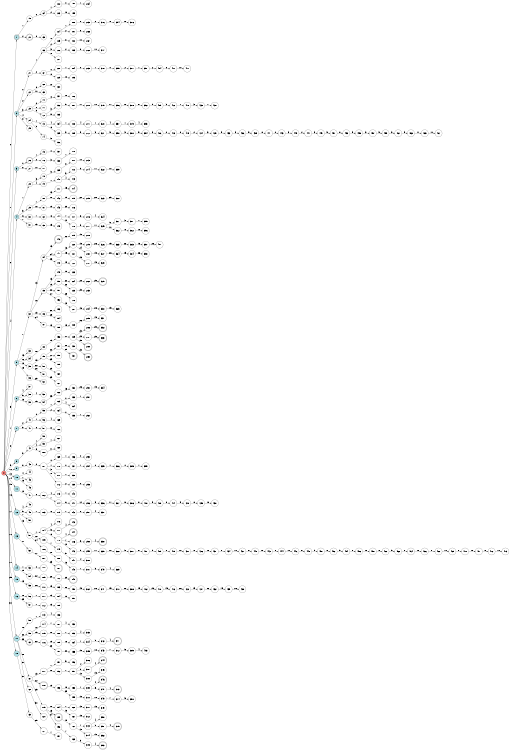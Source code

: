 digraph APTA {
__start0 [label="" shape="none"];

rankdir=LR;
size="8,5";

s0 [style="filled", color="black", fillcolor="#ff817b" shape="circle", label="0"];
s1 [style="rounded,filled", color="black", fillcolor="powderblue" shape="doublecircle", label="1"];
s2 [style="filled", color="black", fillcolor="powderblue" shape="circle", label="2"];
s3 [style="filled", color="black", fillcolor="powderblue" shape="circle", label="3"];
s4 [style="filled", color="black", fillcolor="powderblue" shape="circle", label="4"];
s5 [style="filled", color="black", fillcolor="powderblue" shape="circle", label="5"];
s6 [style="filled", color="black", fillcolor="powderblue" shape="circle", label="6"];
s7 [style="filled", color="black", fillcolor="powderblue" shape="circle", label="7"];
s8 [style="filled", color="black", fillcolor="powderblue" shape="circle", label="8"];
s9 [style="filled", color="black", fillcolor="powderblue" shape="circle", label="9"];
s10 [style="filled", color="black", fillcolor="powderblue" shape="circle", label="10"];
s11 [style="filled", color="black", fillcolor="powderblue" shape="circle", label="11"];
s12 [style="filled", color="black", fillcolor="powderblue" shape="circle", label="12"];
s13 [style="filled", color="black", fillcolor="powderblue" shape="circle", label="13"];
s14 [style="filled", color="black", fillcolor="powderblue" shape="circle", label="14"];
s15 [style="filled", color="black", fillcolor="powderblue" shape="circle", label="15"];
s16 [style="filled", color="black", fillcolor="powderblue" shape="circle", label="16"];
s17 [style="filled", color="black", fillcolor="powderblue" shape="circle", label="17"];
s18 [style="filled", color="black", fillcolor="powderblue" shape="circle", label="18"];
s19 [style="filled", color="black", fillcolor="white" shape="circle", label="19"];
s20 [style="rounded,filled", color="black", fillcolor="white" shape="doublecircle", label="20"];
s21 [style="filled", color="black", fillcolor="white" shape="circle", label="21"];
s22 [style="filled", color="black", fillcolor="white" shape="circle", label="22"];
s23 [style="filled", color="black", fillcolor="white" shape="circle", label="23"];
s24 [style="filled", color="black", fillcolor="white" shape="circle", label="24"];
s25 [style="filled", color="black", fillcolor="white" shape="circle", label="25"];
s26 [style="rounded,filled", color="black", fillcolor="white" shape="doublecircle", label="26"];
s27 [style="filled", color="black", fillcolor="white" shape="circle", label="27"];
s28 [style="filled", color="black", fillcolor="white" shape="circle", label="28"];
s29 [style="filled", color="black", fillcolor="white" shape="circle", label="29"];
s30 [style="filled", color="black", fillcolor="white" shape="circle", label="30"];
s31 [style="filled", color="black", fillcolor="white" shape="circle", label="31"];
s32 [style="filled", color="black", fillcolor="white" shape="circle", label="32"];
s33 [style="filled", color="black", fillcolor="white" shape="circle", label="33"];
s34 [style="filled", color="black", fillcolor="white" shape="circle", label="34"];
s35 [style="filled", color="black", fillcolor="white" shape="circle", label="35"];
s36 [style="filled", color="black", fillcolor="white" shape="circle", label="36"];
s37 [style="filled", color="black", fillcolor="white" shape="circle", label="37"];
s38 [style="filled", color="black", fillcolor="white" shape="circle", label="38"];
s39 [style="filled", color="black", fillcolor="white" shape="circle", label="39"];
s40 [style="filled", color="black", fillcolor="white" shape="circle", label="40"];
s41 [style="filled", color="black", fillcolor="white" shape="circle", label="41"];
s42 [style="filled", color="black", fillcolor="white" shape="circle", label="42"];
s43 [style="filled", color="black", fillcolor="white" shape="circle", label="43"];
s44 [style="filled", color="black", fillcolor="white" shape="circle", label="44"];
s45 [style="filled", color="black", fillcolor="white" shape="circle", label="45"];
s46 [style="filled", color="black", fillcolor="white" shape="circle", label="46"];
s47 [style="filled", color="black", fillcolor="white" shape="circle", label="47"];
s48 [style="filled", color="black", fillcolor="white" shape="circle", label="48"];
s49 [style="filled", color="black", fillcolor="white" shape="circle", label="49"];
s50 [style="filled", color="black", fillcolor="white" shape="circle", label="50"];
s51 [style="filled", color="black", fillcolor="white" shape="circle", label="51"];
s52 [style="filled", color="black", fillcolor="white" shape="circle", label="52"];
s53 [style="filled", color="black", fillcolor="white" shape="circle", label="53"];
s54 [style="filled", color="black", fillcolor="white" shape="circle", label="54"];
s55 [style="filled", color="black", fillcolor="white" shape="circle", label="55"];
s56 [style="filled", color="black", fillcolor="white" shape="circle", label="56"];
s57 [style="filled", color="black", fillcolor="white" shape="circle", label="57"];
s58 [style="filled", color="black", fillcolor="white" shape="circle", label="58"];
s59 [style="filled", color="black", fillcolor="white" shape="circle", label="59"];
s60 [style="rounded,filled", color="black", fillcolor="white" shape="doublecircle", label="60"];
s61 [style="filled", color="black", fillcolor="white" shape="circle", label="61"];
s62 [style="filled", color="black", fillcolor="white" shape="circle", label="62"];
s63 [style="filled", color="black", fillcolor="white" shape="circle", label="63"];
s64 [style="filled", color="black", fillcolor="white" shape="circle", label="64"];
s65 [style="filled", color="black", fillcolor="white" shape="circle", label="65"];
s66 [style="filled", color="black", fillcolor="white" shape="circle", label="66"];
s67 [style="filled", color="black", fillcolor="white" shape="circle", label="67"];
s68 [style="filled", color="black", fillcolor="white" shape="circle", label="68"];
s69 [style="filled", color="black", fillcolor="white" shape="circle", label="69"];
s70 [style="filled", color="black", fillcolor="white" shape="circle", label="70"];
s71 [style="filled", color="black", fillcolor="white" shape="circle", label="71"];
s72 [style="filled", color="black", fillcolor="white" shape="circle", label="72"];
s73 [style="filled", color="black", fillcolor="white" shape="circle", label="73"];
s74 [style="filled", color="black", fillcolor="white" shape="circle", label="74"];
s75 [style="filled", color="black", fillcolor="white" shape="circle", label="75"];
s76 [style="filled", color="black", fillcolor="white" shape="circle", label="76"];
s77 [style="filled", color="black", fillcolor="white" shape="circle", label="77"];
s78 [style="filled", color="black", fillcolor="white" shape="circle", label="78"];
s79 [style="filled", color="black", fillcolor="white" shape="circle", label="79"];
s80 [style="filled", color="black", fillcolor="white" shape="circle", label="80"];
s81 [style="filled", color="black", fillcolor="white" shape="circle", label="81"];
s82 [style="filled", color="black", fillcolor="white" shape="circle", label="82"];
s83 [style="filled", color="black", fillcolor="white" shape="circle", label="83"];
s84 [style="filled", color="black", fillcolor="white" shape="circle", label="84"];
s85 [style="filled", color="black", fillcolor="white" shape="circle", label="85"];
s86 [style="filled", color="black", fillcolor="white" shape="circle", label="86"];
s87 [style="filled", color="black", fillcolor="white" shape="circle", label="87"];
s88 [style="filled", color="black", fillcolor="white" shape="circle", label="88"];
s89 [style="filled", color="black", fillcolor="white" shape="circle", label="89"];
s90 [style="filled", color="black", fillcolor="white" shape="circle", label="90"];
s91 [style="filled", color="black", fillcolor="white" shape="circle", label="91"];
s92 [style="filled", color="black", fillcolor="white" shape="circle", label="92"];
s93 [style="filled", color="black", fillcolor="white" shape="circle", label="93"];
s94 [style="filled", color="black", fillcolor="white" shape="circle", label="94"];
s95 [style="filled", color="black", fillcolor="white" shape="circle", label="95"];
s96 [style="filled", color="black", fillcolor="white" shape="circle", label="96"];
s97 [style="filled", color="black", fillcolor="white" shape="circle", label="97"];
s98 [style="filled", color="black", fillcolor="white" shape="circle", label="98"];
s99 [style="filled", color="black", fillcolor="white" shape="circle", label="99"];
s100 [style="filled", color="black", fillcolor="white" shape="circle", label="100"];
s101 [style="filled", color="black", fillcolor="white" shape="circle", label="101"];
s102 [style="filled", color="black", fillcolor="white" shape="circle", label="102"];
s103 [style="filled", color="black", fillcolor="white" shape="circle", label="103"];
s104 [style="filled", color="black", fillcolor="white" shape="circle", label="104"];
s105 [style="filled", color="black", fillcolor="white" shape="circle", label="105"];
s106 [style="filled", color="black", fillcolor="white" shape="circle", label="106"];
s107 [style="filled", color="black", fillcolor="white" shape="circle", label="107"];
s108 [style="filled", color="black", fillcolor="white" shape="circle", label="108"];
s109 [style="filled", color="black", fillcolor="white" shape="circle", label="109"];
s110 [style="filled", color="black", fillcolor="white" shape="circle", label="110"];
s111 [style="filled", color="black", fillcolor="white" shape="circle", label="111"];
s112 [style="filled", color="black", fillcolor="white" shape="circle", label="112"];
s113 [style="filled", color="black", fillcolor="white" shape="circle", label="113"];
s114 [style="filled", color="black", fillcolor="white" shape="circle", label="114"];
s115 [style="filled", color="black", fillcolor="white" shape="circle", label="115"];
s116 [style="filled", color="black", fillcolor="white" shape="circle", label="116"];
s117 [style="filled", color="black", fillcolor="white" shape="circle", label="117"];
s118 [style="rounded,filled", color="black", fillcolor="white" shape="doublecircle", label="118"];
s119 [style="filled", color="black", fillcolor="white" shape="circle", label="119"];
s120 [style="filled", color="black", fillcolor="white" shape="circle", label="120"];
s121 [style="filled", color="black", fillcolor="white" shape="circle", label="121"];
s122 [style="filled", color="black", fillcolor="white" shape="circle", label="122"];
s123 [style="filled", color="black", fillcolor="white" shape="circle", label="123"];
s124 [style="filled", color="black", fillcolor="white" shape="circle", label="124"];
s125 [style="filled", color="black", fillcolor="white" shape="circle", label="125"];
s126 [style="filled", color="black", fillcolor="white" shape="circle", label="126"];
s127 [style="filled", color="black", fillcolor="white" shape="circle", label="127"];
s128 [style="filled", color="black", fillcolor="white" shape="circle", label="128"];
s129 [style="filled", color="black", fillcolor="white" shape="circle", label="129"];
s130 [style="filled", color="black", fillcolor="white" shape="circle", label="130"];
s131 [style="filled", color="black", fillcolor="white" shape="circle", label="131"];
s132 [style="filled", color="black", fillcolor="white" shape="circle", label="132"];
s133 [style="filled", color="black", fillcolor="white" shape="circle", label="133"];
s134 [style="filled", color="black", fillcolor="white" shape="circle", label="134"];
s135 [style="filled", color="black", fillcolor="white" shape="circle", label="135"];
s136 [style="filled", color="black", fillcolor="white" shape="circle", label="136"];
s137 [style="filled", color="black", fillcolor="white" shape="circle", label="137"];
s138 [style="filled", color="black", fillcolor="white" shape="circle", label="138"];
s139 [style="filled", color="black", fillcolor="white" shape="circle", label="139"];
s140 [style="filled", color="black", fillcolor="white" shape="circle", label="140"];
s141 [style="filled", color="black", fillcolor="white" shape="circle", label="141"];
s142 [style="filled", color="black", fillcolor="white" shape="circle", label="142"];
s143 [style="filled", color="black", fillcolor="white" shape="circle", label="143"];
s144 [style="filled", color="black", fillcolor="white" shape="circle", label="144"];
s145 [style="filled", color="black", fillcolor="white" shape="circle", label="145"];
s146 [style="rounded,filled", color="black", fillcolor="white" shape="doublecircle", label="146"];
s147 [style="filled", color="black", fillcolor="white" shape="circle", label="147"];
s148 [style="filled", color="black", fillcolor="white" shape="circle", label="148"];
s149 [style="filled", color="black", fillcolor="white" shape="circle", label="149"];
s150 [style="filled", color="black", fillcolor="white" shape="circle", label="150"];
s151 [style="filled", color="black", fillcolor="white" shape="circle", label="151"];
s152 [style="filled", color="black", fillcolor="white" shape="circle", label="152"];
s153 [style="filled", color="black", fillcolor="white" shape="circle", label="153"];
s154 [style="filled", color="black", fillcolor="white" shape="circle", label="154"];
s155 [style="filled", color="black", fillcolor="white" shape="circle", label="155"];
s156 [style="filled", color="black", fillcolor="white" shape="circle", label="156"];
s157 [style="filled", color="black", fillcolor="white" shape="circle", label="157"];
s158 [style="filled", color="black", fillcolor="white" shape="circle", label="158"];
s159 [style="filled", color="black", fillcolor="white" shape="circle", label="159"];
s160 [style="filled", color="black", fillcolor="white" shape="circle", label="160"];
s161 [style="filled", color="black", fillcolor="white" shape="circle", label="161"];
s162 [style="filled", color="black", fillcolor="white" shape="circle", label="162"];
s163 [style="filled", color="black", fillcolor="white" shape="circle", label="163"];
s164 [style="filled", color="black", fillcolor="white" shape="circle", label="164"];
s165 [style="filled", color="black", fillcolor="white" shape="circle", label="165"];
s166 [style="filled", color="black", fillcolor="white" shape="circle", label="166"];
s167 [style="filled", color="black", fillcolor="white" shape="circle", label="167"];
s168 [style="filled", color="black", fillcolor="white" shape="circle", label="168"];
s169 [style="filled", color="black", fillcolor="white" shape="circle", label="169"];
s170 [style="filled", color="black", fillcolor="white" shape="circle", label="170"];
s171 [style="filled", color="black", fillcolor="white" shape="circle", label="171"];
s172 [style="filled", color="black", fillcolor="white" shape="circle", label="172"];
s173 [style="filled", color="black", fillcolor="white" shape="circle", label="173"];
s174 [style="filled", color="black", fillcolor="white" shape="circle", label="174"];
s175 [style="filled", color="black", fillcolor="white" shape="circle", label="175"];
s176 [style="filled", color="black", fillcolor="white" shape="circle", label="176"];
s177 [style="filled", color="black", fillcolor="white" shape="circle", label="177"];
s178 [style="filled", color="black", fillcolor="white" shape="circle", label="178"];
s179 [style="filled", color="black", fillcolor="white" shape="circle", label="179"];
s180 [style="filled", color="black", fillcolor="white" shape="circle", label="180"];
s181 [style="rounded,filled", color="black", fillcolor="white" shape="doublecircle", label="181"];
s182 [style="filled", color="black", fillcolor="white" shape="circle", label="182"];
s183 [style="filled", color="black", fillcolor="white" shape="circle", label="183"];
s184 [style="filled", color="black", fillcolor="white" shape="circle", label="184"];
s185 [style="filled", color="black", fillcolor="white" shape="circle", label="185"];
s186 [style="filled", color="black", fillcolor="white" shape="circle", label="186"];
s187 [style="filled", color="black", fillcolor="white" shape="circle", label="187"];
s188 [style="filled", color="black", fillcolor="white" shape="circle", label="188"];
s189 [style="filled", color="black", fillcolor="white" shape="circle", label="189"];
s190 [style="filled", color="black", fillcolor="white" shape="circle", label="190"];
s191 [style="filled", color="black", fillcolor="white" shape="circle", label="191"];
s192 [style="filled", color="black", fillcolor="white" shape="circle", label="192"];
s193 [style="filled", color="black", fillcolor="white" shape="circle", label="193"];
s194 [style="filled", color="black", fillcolor="white" shape="circle", label="194"];
s195 [style="rounded,filled", color="black", fillcolor="white" shape="doublecircle", label="195"];
s196 [style="filled", color="black", fillcolor="white" shape="circle", label="196"];
s197 [style="filled", color="black", fillcolor="white" shape="circle", label="197"];
s198 [style="filled", color="black", fillcolor="white" shape="circle", label="198"];
s199 [style="filled", color="black", fillcolor="white" shape="circle", label="199"];
s200 [style="filled", color="black", fillcolor="white" shape="circle", label="200"];
s201 [style="filled", color="black", fillcolor="white" shape="circle", label="201"];
s202 [style="filled", color="black", fillcolor="white" shape="circle", label="202"];
s203 [style="filled", color="black", fillcolor="white" shape="circle", label="203"];
s204 [style="filled", color="black", fillcolor="white" shape="circle", label="204"];
s205 [style="filled", color="black", fillcolor="white" shape="circle", label="205"];
s206 [style="filled", color="black", fillcolor="white" shape="circle", label="206"];
s207 [style="filled", color="black", fillcolor="white" shape="circle", label="207"];
s208 [style="filled", color="black", fillcolor="white" shape="circle", label="208"];
s209 [style="filled", color="black", fillcolor="white" shape="circle", label="209"];
s210 [style="filled", color="black", fillcolor="white" shape="circle", label="210"];
s211 [style="filled", color="black", fillcolor="white" shape="circle", label="211"];
s212 [style="filled", color="black", fillcolor="white" shape="circle", label="212"];
s213 [style="filled", color="black", fillcolor="white" shape="circle", label="213"];
s214 [style="rounded,filled", color="black", fillcolor="white" shape="doublecircle", label="214"];
s215 [style="filled", color="black", fillcolor="white" shape="circle", label="215"];
s216 [style="filled", color="black", fillcolor="white" shape="circle", label="216"];
s217 [style="filled", color="black", fillcolor="white" shape="circle", label="217"];
s218 [style="filled", color="black", fillcolor="white" shape="circle", label="218"];
s219 [style="filled", color="black", fillcolor="white" shape="circle", label="219"];
s220 [style="filled", color="black", fillcolor="white" shape="circle", label="220"];
s221 [style="filled", color="black", fillcolor="white" shape="circle", label="221"];
s222 [style="filled", color="black", fillcolor="white" shape="circle", label="222"];
s223 [style="filled", color="black", fillcolor="white" shape="circle", label="223"];
s224 [style="filled", color="black", fillcolor="white" shape="circle", label="224"];
s225 [style="filled", color="black", fillcolor="white" shape="circle", label="225"];
s226 [style="filled", color="black", fillcolor="white" shape="circle", label="226"];
s227 [style="filled", color="black", fillcolor="white" shape="circle", label="227"];
s228 [style="filled", color="black", fillcolor="white" shape="circle", label="228"];
s229 [style="filled", color="black", fillcolor="white" shape="circle", label="229"];
s230 [style="filled", color="black", fillcolor="white" shape="circle", label="230"];
s231 [style="rounded,filled", color="black", fillcolor="white" shape="doublecircle", label="231"];
s232 [style="filled", color="black", fillcolor="white" shape="circle", label="232"];
s233 [style="filled", color="black", fillcolor="white" shape="circle", label="233"];
s234 [style="filled", color="black", fillcolor="white" shape="circle", label="234"];
s235 [style="filled", color="black", fillcolor="white" shape="circle", label="235"];
s236 [style="filled", color="black", fillcolor="white" shape="circle", label="236"];
s237 [style="filled", color="black", fillcolor="white" shape="circle", label="237"];
s238 [style="filled", color="black", fillcolor="white" shape="circle", label="238"];
s239 [style="filled", color="black", fillcolor="white" shape="circle", label="239"];
s240 [style="filled", color="black", fillcolor="white" shape="circle", label="240"];
s241 [style="filled", color="black", fillcolor="white" shape="circle", label="241"];
s242 [style="filled", color="black", fillcolor="white" shape="circle", label="242"];
s243 [style="rounded,filled", color="black", fillcolor="white" shape="doublecircle", label="243"];
s244 [style="rounded,filled", color="black", fillcolor="white" shape="doublecircle", label="244"];
s245 [style="filled", color="black", fillcolor="white" shape="circle", label="245"];
s246 [style="filled", color="black", fillcolor="white" shape="circle", label="246"];
s247 [style="filled", color="black", fillcolor="white" shape="circle", label="247"];
s248 [style="filled", color="black", fillcolor="white" shape="circle", label="248"];
s249 [style="rounded,filled", color="black", fillcolor="white" shape="doublecircle", label="249"];
s250 [style="filled", color="black", fillcolor="white" shape="circle", label="250"];
s251 [style="filled", color="black", fillcolor="white" shape="circle", label="251"];
s252 [style="filled", color="black", fillcolor="white" shape="circle", label="252"];
s253 [style="filled", color="black", fillcolor="white" shape="circle", label="253"];
s254 [style="filled", color="black", fillcolor="white" shape="circle", label="254"];
s255 [style="filled", color="black", fillcolor="white" shape="circle", label="255"];
s256 [style="filled", color="black", fillcolor="white" shape="circle", label="256"];
s257 [style="filled", color="black", fillcolor="white" shape="circle", label="257"];
s258 [style="filled", color="black", fillcolor="white" shape="circle", label="258"];
s259 [style="filled", color="black", fillcolor="white" shape="circle", label="259"];
s260 [style="filled", color="black", fillcolor="white" shape="circle", label="260"];
s261 [style="filled", color="black", fillcolor="white" shape="circle", label="261"];
s262 [style="filled", color="black", fillcolor="white" shape="circle", label="262"];
s263 [style="filled", color="black", fillcolor="white" shape="circle", label="263"];
s264 [style="filled", color="black", fillcolor="white" shape="circle", label="264"];
s265 [style="filled", color="black", fillcolor="white" shape="circle", label="265"];
s266 [style="filled", color="black", fillcolor="white" shape="circle", label="266"];
s267 [style="filled", color="black", fillcolor="white" shape="circle", label="267"];
s268 [style="filled", color="black", fillcolor="white" shape="circle", label="268"];
s269 [style="filled", color="black", fillcolor="white" shape="circle", label="269"];
s270 [style="filled", color="black", fillcolor="white" shape="circle", label="270"];
s271 [style="filled", color="black", fillcolor="white" shape="circle", label="271"];
s272 [style="filled", color="black", fillcolor="white" shape="circle", label="272"];
s273 [style="filled", color="black", fillcolor="white" shape="circle", label="273"];
s274 [style="filled", color="black", fillcolor="white" shape="circle", label="274"];
s275 [style="filled", color="black", fillcolor="white" shape="circle", label="275"];
s276 [style="filled", color="black", fillcolor="white" shape="circle", label="276"];
s277 [style="filled", color="black", fillcolor="white" shape="circle", label="277"];
s278 [style="filled", color="black", fillcolor="white" shape="circle", label="278"];
s279 [style="filled", color="black", fillcolor="white" shape="circle", label="279"];
s280 [style="filled", color="black", fillcolor="white" shape="circle", label="280"];
s281 [style="filled", color="black", fillcolor="white" shape="circle", label="281"];
s282 [style="filled", color="black", fillcolor="white" shape="circle", label="282"];
s283 [style="filled", color="black", fillcolor="white" shape="circle", label="283"];
s284 [style="filled", color="black", fillcolor="white" shape="circle", label="284"];
s285 [style="filled", color="black", fillcolor="white" shape="circle", label="285"];
s286 [style="filled", color="black", fillcolor="white" shape="circle", label="286"];
s287 [style="filled", color="black", fillcolor="white" shape="circle", label="287"];
s288 [style="rounded,filled", color="black", fillcolor="white" shape="doublecircle", label="288"];
s289 [style="rounded,filled", color="black", fillcolor="white" shape="doublecircle", label="289"];
s290 [style="filled", color="black", fillcolor="white" shape="circle", label="290"];
s291 [style="filled", color="black", fillcolor="white" shape="circle", label="291"];
s292 [style="filled", color="black", fillcolor="white" shape="circle", label="292"];
s293 [style="filled", color="black", fillcolor="white" shape="circle", label="293"];
s294 [style="filled", color="black", fillcolor="white" shape="circle", label="294"];
s295 [style="filled", color="black", fillcolor="white" shape="circle", label="295"];
s296 [style="filled", color="black", fillcolor="white" shape="circle", label="296"];
s297 [style="filled", color="black", fillcolor="white" shape="circle", label="297"];
s298 [style="filled", color="black", fillcolor="white" shape="circle", label="298"];
s299 [style="filled", color="black", fillcolor="white" shape="circle", label="299"];
s300 [style="filled", color="black", fillcolor="white" shape="circle", label="300"];
s301 [style="filled", color="black", fillcolor="white" shape="circle", label="301"];
s302 [style="filled", color="black", fillcolor="white" shape="circle", label="302"];
s303 [style="filled", color="black", fillcolor="white" shape="circle", label="303"];
s304 [style="filled", color="black", fillcolor="white" shape="circle", label="304"];
s305 [style="filled", color="black", fillcolor="white" shape="circle", label="305"];
s306 [style="filled", color="black", fillcolor="white" shape="circle", label="306"];
s307 [style="filled", color="black", fillcolor="white" shape="circle", label="307"];
s308 [style="filled", color="black", fillcolor="white" shape="circle", label="308"];
s309 [style="filled", color="black", fillcolor="white" shape="circle", label="309"];
s310 [style="filled", color="black", fillcolor="white" shape="circle", label="310"];
s311 [style="filled", color="black", fillcolor="white" shape="circle", label="311"];
s312 [style="filled", color="black", fillcolor="white" shape="circle", label="312"];
s313 [style="filled", color="black", fillcolor="white" shape="circle", label="313"];
s314 [style="filled", color="black", fillcolor="white" shape="circle", label="314"];
s315 [style="filled", color="black", fillcolor="white" shape="circle", label="315"];
s316 [style="filled", color="black", fillcolor="white" shape="circle", label="316"];
s317 [style="filled", color="black", fillcolor="white" shape="circle", label="317"];
s318 [style="filled", color="black", fillcolor="white" shape="circle", label="318"];
s319 [style="filled", color="black", fillcolor="white" shape="circle", label="319"];
s320 [style="filled", color="black", fillcolor="white" shape="circle", label="320"];
s321 [style="filled", color="black", fillcolor="white" shape="circle", label="321"];
s322 [style="filled", color="black", fillcolor="white" shape="circle", label="322"];
s323 [style="filled", color="black", fillcolor="white" shape="circle", label="323"];
s324 [style="filled", color="black", fillcolor="white" shape="circle", label="324"];
s325 [style="filled", color="black", fillcolor="white" shape="circle", label="325"];
s326 [style="filled", color="black", fillcolor="white" shape="circle", label="326"];
s327 [style="filled", color="black", fillcolor="white" shape="circle", label="327"];
s328 [style="filled", color="black", fillcolor="white" shape="circle", label="328"];
s329 [style="rounded,filled", color="black", fillcolor="white" shape="doublecircle", label="329"];
s330 [style="filled", color="black", fillcolor="white" shape="circle", label="330"];
s331 [style="filled", color="black", fillcolor="white" shape="circle", label="331"];
s332 [style="rounded,filled", color="black", fillcolor="white" shape="doublecircle", label="332"];
s333 [style="rounded,filled", color="black", fillcolor="white" shape="doublecircle", label="333"];
s334 [style="filled", color="black", fillcolor="white" shape="circle", label="334"];
s335 [style="filled", color="black", fillcolor="white" shape="circle", label="335"];
s336 [style="filled", color="black", fillcolor="white" shape="circle", label="336"];
s337 [style="filled", color="black", fillcolor="white" shape="circle", label="337"];
s338 [style="rounded,filled", color="black", fillcolor="white" shape="doublecircle", label="338"];
s339 [style="filled", color="black", fillcolor="white" shape="circle", label="339"];
s340 [style="filled", color="black", fillcolor="white" shape="circle", label="340"];
s341 [style="filled", color="black", fillcolor="white" shape="circle", label="341"];
s342 [style="filled", color="black", fillcolor="white" shape="circle", label="342"];
s343 [style="filled", color="black", fillcolor="white" shape="circle", label="343"];
s344 [style="rounded,filled", color="black", fillcolor="white" shape="doublecircle", label="344"];
s345 [style="filled", color="black", fillcolor="white" shape="circle", label="345"];
s346 [style="rounded,filled", color="black", fillcolor="white" shape="doublecircle", label="346"];
s347 [style="filled", color="black", fillcolor="white" shape="circle", label="347"];
s348 [style="filled", color="black", fillcolor="white" shape="circle", label="348"];
s349 [style="filled", color="black", fillcolor="white" shape="circle", label="349"];
s350 [style="filled", color="black", fillcolor="white" shape="circle", label="350"];
s351 [style="filled", color="black", fillcolor="white" shape="circle", label="351"];
s352 [style="filled", color="black", fillcolor="white" shape="circle", label="352"];
s353 [style="rounded,filled", color="black", fillcolor="white" shape="doublecircle", label="353"];
s354 [style="filled", color="black", fillcolor="white" shape="circle", label="354"];
s355 [style="filled", color="black", fillcolor="white" shape="circle", label="355"];
s356 [style="filled", color="black", fillcolor="white" shape="circle", label="356"];
s357 [style="filled", color="black", fillcolor="white" shape="circle", label="357"];
s358 [style="filled", color="black", fillcolor="white" shape="circle", label="358"];
s359 [style="filled", color="black", fillcolor="white" shape="circle", label="359"];
s360 [style="filled", color="black", fillcolor="white" shape="circle", label="360"];
s361 [style="filled", color="black", fillcolor="white" shape="circle", label="361"];
s362 [style="filled", color="black", fillcolor="white" shape="circle", label="362"];
s363 [style="filled", color="black", fillcolor="white" shape="circle", label="363"];
s364 [style="filled", color="black", fillcolor="white" shape="circle", label="364"];
s365 [style="filled", color="black", fillcolor="white" shape="circle", label="365"];
s366 [style="filled", color="black", fillcolor="white" shape="circle", label="366"];
s367 [style="filled", color="black", fillcolor="white" shape="circle", label="367"];
s368 [style="filled", color="black", fillcolor="white" shape="circle", label="368"];
s369 [style="filled", color="black", fillcolor="white" shape="circle", label="369"];
s370 [style="filled", color="black", fillcolor="white" shape="circle", label="370"];
s371 [style="rounded,filled", color="black", fillcolor="white" shape="doublecircle", label="371"];
s372 [style="filled", color="black", fillcolor="white" shape="circle", label="372"];
s373 [style="rounded,filled", color="black", fillcolor="white" shape="doublecircle", label="373"];
s374 [style="filled", color="black", fillcolor="white" shape="circle", label="374"];
s375 [style="rounded,filled", color="black", fillcolor="white" shape="doublecircle", label="375"];
s376 [style="filled", color="black", fillcolor="white" shape="circle", label="376"];
s377 [style="filled", color="black", fillcolor="white" shape="circle", label="377"];
s378 [style="filled", color="black", fillcolor="white" shape="circle", label="378"];
s379 [style="filled", color="black", fillcolor="white" shape="circle", label="379"];
s380 [style="filled", color="black", fillcolor="white" shape="circle", label="380"];
s381 [style="filled", color="black", fillcolor="white" shape="circle", label="381"];
s382 [style="filled", color="black", fillcolor="white" shape="circle", label="382"];
s383 [style="filled", color="black", fillcolor="white" shape="circle", label="383"];
s384 [style="filled", color="black", fillcolor="white" shape="circle", label="384"];
s385 [style="filled", color="black", fillcolor="white" shape="circle", label="385"];
s386 [style="filled", color="black", fillcolor="white" shape="circle", label="386"];
s387 [style="filled", color="black", fillcolor="white" shape="circle", label="387"];
s388 [style="filled", color="black", fillcolor="white" shape="circle", label="388"];
s389 [style="filled", color="black", fillcolor="white" shape="circle", label="389"];
s390 [style="filled", color="black", fillcolor="white" shape="circle", label="390"];
s391 [style="filled", color="black", fillcolor="white" shape="circle", label="391"];
s392 [style="filled", color="black", fillcolor="white" shape="circle", label="392"];
s393 [style="filled", color="black", fillcolor="white" shape="circle", label="393"];
s394 [style="filled", color="black", fillcolor="white" shape="circle", label="394"];
s395 [style="filled", color="black", fillcolor="white" shape="circle", label="395"];
s396 [style="filled", color="black", fillcolor="white" shape="circle", label="396"];
s397 [style="filled", color="black", fillcolor="white" shape="circle", label="397"];
s398 [style="filled", color="black", fillcolor="white" shape="circle", label="398"];
s399 [style="filled", color="black", fillcolor="white" shape="circle", label="399"];
s400 [style="filled", color="black", fillcolor="white" shape="circle", label="400"];
s401 [style="filled", color="black", fillcolor="white" shape="circle", label="401"];
s402 [style="filled", color="black", fillcolor="white" shape="circle", label="402"];
s403 [style="filled", color="black", fillcolor="white" shape="circle", label="403"];
s404 [style="filled", color="black", fillcolor="white" shape="circle", label="404"];
s405 [style="filled", color="black", fillcolor="white" shape="circle", label="405"];
s406 [style="filled", color="black", fillcolor="white" shape="circle", label="406"];
s407 [style="filled", color="black", fillcolor="white" shape="circle", label="407"];
s408 [style="filled", color="black", fillcolor="white" shape="circle", label="408"];
s409 [style="filled", color="black", fillcolor="white" shape="circle", label="409"];
s410 [style="filled", color="black", fillcolor="white" shape="circle", label="410"];
s411 [style="filled", color="black", fillcolor="white" shape="circle", label="411"];
s412 [style="filled", color="black", fillcolor="white" shape="circle", label="412"];
s413 [style="filled", color="black", fillcolor="white" shape="circle", label="413"];
s414 [style="filled", color="black", fillcolor="white" shape="circle", label="414"];
s415 [style="filled", color="black", fillcolor="white" shape="circle", label="415"];
s416 [style="filled", color="black", fillcolor="white" shape="circle", label="416"];
s417 [style="filled", color="black", fillcolor="white" shape="circle", label="417"];
s418 [style="filled", color="black", fillcolor="white" shape="circle", label="418"];
s419 [style="filled", color="black", fillcolor="white" shape="circle", label="419"];
s420 [style="filled", color="black", fillcolor="white" shape="circle", label="420"];
s421 [style="filled", color="black", fillcolor="white" shape="circle", label="421"];
s422 [style="filled", color="black", fillcolor="white" shape="circle", label="422"];
s423 [style="filled", color="black", fillcolor="white" shape="circle", label="423"];
s424 [style="filled", color="black", fillcolor="white" shape="circle", label="424"];
s425 [style="filled", color="black", fillcolor="white" shape="circle", label="425"];
s426 [style="filled", color="black", fillcolor="white" shape="circle", label="426"];
s427 [style="filled", color="black", fillcolor="white" shape="circle", label="427"];
s428 [style="filled", color="black", fillcolor="white" shape="circle", label="428"];
s429 [style="filled", color="black", fillcolor="white" shape="circle", label="429"];
s430 [style="filled", color="black", fillcolor="white" shape="circle", label="430"];
s431 [style="filled", color="black", fillcolor="white" shape="circle", label="431"];
s432 [style="filled", color="black", fillcolor="white" shape="circle", label="432"];
s433 [style="filled", color="black", fillcolor="white" shape="circle", label="433"];
s434 [style="filled", color="black", fillcolor="white" shape="circle", label="434"];
s435 [style="filled", color="black", fillcolor="white" shape="circle", label="435"];
s436 [style="filled", color="black", fillcolor="white" shape="circle", label="436"];
s437 [style="filled", color="black", fillcolor="white" shape="circle", label="437"];
s438 [style="filled", color="black", fillcolor="white" shape="circle", label="438"];
s439 [style="filled", color="black", fillcolor="white" shape="circle", label="439"];
s440 [style="filled", color="black", fillcolor="white" shape="circle", label="440"];
s441 [style="filled", color="black", fillcolor="white" shape="circle", label="441"];
s442 [style="filled", color="black", fillcolor="white" shape="circle", label="442"];
s443 [style="filled", color="black", fillcolor="white" shape="circle", label="443"];
s444 [style="filled", color="black", fillcolor="white" shape="circle", label="444"];
s445 [style="filled", color="black", fillcolor="white" shape="circle", label="445"];
s446 [style="filled", color="black", fillcolor="white" shape="circle", label="446"];
s447 [style="filled", color="black", fillcolor="white" shape="circle", label="447"];
s448 [style="filled", color="black", fillcolor="white" shape="circle", label="448"];
s449 [style="filled", color="black", fillcolor="white" shape="circle", label="449"];
s450 [style="filled", color="black", fillcolor="white" shape="circle", label="450"];
s451 [style="filled", color="black", fillcolor="white" shape="circle", label="451"];
s452 [style="filled", color="black", fillcolor="white" shape="circle", label="452"];
s453 [style="filled", color="black", fillcolor="white" shape="circle", label="453"];
s454 [style="filled", color="black", fillcolor="white" shape="circle", label="454"];
s455 [style="filled", color="black", fillcolor="white" shape="circle", label="455"];
s456 [style="filled", color="black", fillcolor="white" shape="circle", label="456"];
s457 [style="filled", color="black", fillcolor="white" shape="circle", label="457"];
s458 [style="filled", color="black", fillcolor="white" shape="circle", label="458"];
s459 [style="filled", color="black", fillcolor="white" shape="circle", label="459"];
s460 [style="filled", color="black", fillcolor="white" shape="circle", label="460"];
s461 [style="filled", color="black", fillcolor="white" shape="circle", label="461"];
s462 [style="filled", color="black", fillcolor="white" shape="circle", label="462"];
s463 [style="filled", color="black", fillcolor="white" shape="circle", label="463"];
s464 [style="filled", color="black", fillcolor="white" shape="circle", label="464"];
s465 [style="filled", color="black", fillcolor="white" shape="circle", label="465"];
s466 [style="filled", color="black", fillcolor="white" shape="circle", label="466"];
s467 [style="filled", color="black", fillcolor="white" shape="circle", label="467"];
s468 [style="filled", color="black", fillcolor="white" shape="circle", label="468"];
s469 [style="filled", color="black", fillcolor="white" shape="circle", label="469"];
s470 [style="filled", color="black", fillcolor="white" shape="circle", label="470"];
s471 [style="filled", color="black", fillcolor="white" shape="circle", label="471"];
s472 [style="filled", color="black", fillcolor="white" shape="circle", label="472"];
s473 [style="filled", color="black", fillcolor="white" shape="circle", label="473"];
s0 -> s1 [label="0"];
s0 -> s2 [label="1"];
s0 -> s3 [label="2"];
s0 -> s4 [label="4"];
s0 -> s5 [label="5"];
s0 -> s6 [label="7"];
s0 -> s7 [label="8"];
s0 -> s8 [label="9"];
s0 -> s9 [label="10"];
s0 -> s10 [label="13"];
s0 -> s11 [label="14"];
s0 -> s12 [label="15"];
s0 -> s13 [label="16"];
s0 -> s14 [label="17"];
s0 -> s15 [label="26"];
s0 -> s16 [label="28"];
s0 -> s17 [label="29"];
s0 -> s18 [label="30"];
s1 -> s19 [label="1"];
s1 -> s20 [label="2"];
s2 -> s21 [label="0"];
s2 -> s22 [label="2"];
s2 -> s23 [label="3"];
s2 -> s24 [label="4"];
s2 -> s25 [label="8"];
s3 -> s26 [label="0"];
s3 -> s27 [label="8"];
s4 -> s28 [label="1"];
s4 -> s29 [label="5"];
s4 -> s30 [label="6"];
s4 -> s31 [label="7"];
s5 -> s32 [label="7"];
s5 -> s33 [label="15"];
s5 -> s34 [label="16"];
s5 -> s35 [label="18"];
s5 -> s36 [label="19"];
s6 -> s37 [label="4"];
s6 -> s38 [label="5"];
s6 -> s39 [label="13"];
s7 -> s40 [label="2"];
s7 -> s41 [label="9"];
s8 -> s42 [label="3"];
s9 -> s43 [label="8"];
s10 -> s44 [label="4"];
s10 -> s45 [label="7"];
s10 -> s46 [label="15"];
s11 -> s47 [label="12"];
s12 -> s48 [label="4"];
s12 -> s49 [label="5"];
s12 -> s50 [label="7"];
s12 -> s51 [label="13"];
s13 -> s52 [label="17"];
s14 -> s53 [label="1"];
s14 -> s54 [label="19"];
s15 -> s55 [label="15"];
s16 -> s56 [label="18"];
s16 -> s57 [label="25"];
s17 -> s58 [label="18"];
s17 -> s59 [label="22"];
s17 -> s60 [label="23"];
s17 -> s61 [label="28"];
s17 -> s62 [label="31"];
s18 -> s63 [label="31"];
s19 -> s64 [label="0"];
s20 -> s65 [label="8"];
s21 -> s66 [label="1"];
s21 -> s67 [label="2"];
s22 -> s68 [label="8"];
s22 -> s69 [label="10"];
s23 -> s70 [label="2"];
s23 -> s71 [label="8"];
s23 -> s72 [label="9"];
s24 -> s73 [label="1"];
s24 -> s74 [label="3"];
s26 -> s75 [label="1"];
s26 -> s76 [label="2"];
s27 -> s77 [label="10"];
s28 -> s78 [label="3"];
s28 -> s79 [label="4"];
s29 -> s80 [label="7"];
s29 -> s81 [label="18"];
s30 -> s82 [label="7"];
s31 -> s83 [label="13"];
s32 -> s84 [label="13"];
s32 -> s85 [label="18"];
s32 -> s86 [label="19"];
s32 -> s87 [label="24"];
s34 -> s88 [label="18"];
s35 -> s89 [label="19"];
s35 -> s90 [label="22"];
s35 -> s91 [label="28"];
s36 -> s92 [label="29"];
s38 -> s93 [label="4"];
s39 -> s94 [label="15"];
s40 -> s95 [label="0"];
s40 -> s96 [label="1"];
s41 -> s97 [label="8"];
s42 -> s98 [label="1"];
s42 -> s99 [label="4"];
s42 -> s100 [label="9"];
s43 -> s101 [label="2"];
s47 -> s102 [label="6"];
s49 -> s103 [label="7"];
s51 -> s104 [label="7"];
s51 -> s105 [label="18"];
s51 -> s106 [label="24"];
s52 -> s107 [label="22"];
s53 -> s108 [label="0"];
s54 -> s109 [label="22"];
s55 -> s110 [label="26"];
s56 -> s111 [label="7"];
s57 -> s112 [label="7"];
s58 -> s113 [label="7"];
s59 -> s114 [label="18"];
s59 -> s115 [label="19"];
s60 -> s116 [label="22"];
s61 -> s117 [label="19"];
s61 -> s118 [label="22"];
s61 -> s119 [label="25"];
s62 -> s120 [label="30"];
s63 -> s121 [label="29"];
s64 -> s122 [label="1"];
s64 -> s123 [label="2"];
s66 -> s124 [label="0"];
s66 -> s125 [label="2"];
s66 -> s126 [label="3"];
s66 -> s127 [label="8"];
s67 -> s128 [label="0"];
s67 -> s129 [label="8"];
s68 -> s130 [label="10"];
s70 -> s131 [label="8"];
s72 -> s132 [label="3"];
s72 -> s133 [label="10"];
s73 -> s134 [label="4"];
s73 -> s135 [label="6"];
s74 -> s136 [label="9"];
s75 -> s137 [label="0"];
s76 -> s138 [label="3"];
s78 -> s139 [label="9"];
s79 -> s140 [label="1"];
s80 -> s141 [label="13"];
s80 -> s142 [label="18"];
s81 -> s143 [label="19"];
s82 -> s144 [label="6"];
s83 -> s145 [label="15"];
s84 -> s146 [label="15"];
s84 -> s147 [label="24"];
s84 -> s148 [label="26"];
s85 -> s149 [label="13"];
s85 -> s150 [label="19"];
s85 -> s151 [label="22"];
s85 -> s152 [label="24"];
s86 -> s153 [label="28"];
s86 -> s154 [label="29"];
s87 -> s155 [label="13"];
s88 -> s156 [label="19"];
s89 -> s157 [label="22"];
s89 -> s158 [label="28"];
s89 -> s159 [label="29"];
s90 -> s160 [label="29"];
s91 -> s161 [label="29"];
s94 -> s162 [label="26"];
s95 -> s163 [label="1"];
s95 -> s164 [label="2"];
s96 -> s165 [label="4"];
s97 -> s166 [label="10"];
s99 -> s167 [label="1"];
s100 -> s168 [label="11"];
s101 -> s169 [label="0"];
s101 -> s170 [label="1"];
s101 -> s171 [label="3"];
s101 -> s172 [label="8"];
s102 -> s173 [label="4"];
s102 -> s174 [label="7"];
s103 -> s175 [label="6"];
s104 -> s176 [label="4"];
s104 -> s177 [label="5"];
s104 -> s178 [label="6"];
s105 -> s179 [label="7"];
s106 -> s180 [label="18"];
s107 -> s181 [label="23"];
s109 -> s182 [label="28"];
s110 -> s183 [label="15"];
s111 -> s184 [label="13"];
s112 -> s185 [label="13"];
s113 -> s186 [label="4"];
s114 -> s187 [label="7"];
s115 -> s188 [label="18"];
s116 -> s189 [label="19"];
s116 -> s190 [label="28"];
s117 -> s191 [label="7"];
s117 -> s192 [label="18"];
s118 -> s193 [label="19"];
s119 -> s194 [label="18"];
s119 -> s195 [label="19"];
s119 -> s196 [label="24"];
s121 -> s197 [label="7"];
s122 -> s198 [label="0"];
s123 -> s199 [label="10"];
s124 -> s200 [label="1"];
s124 -> s201 [label="2"];
s125 -> s202 [label="8"];
s126 -> s203 [label="2"];
s128 -> s204 [label="1"];
s129 -> s205 [label="10"];
s131 -> s206 [label="10"];
s132 -> s207 [label="9"];
s134 -> s208 [label="1"];
s135 -> s209 [label="3"];
s138 -> s210 [label="1"];
s139 -> s211 [label="8"];
s140 -> s212 [label="3"];
s140 -> s213 [label="4"];
s141 -> s214 [label="15"];
s142 -> s215 [label="19"];
s143 -> s216 [label="29"];
s144 -> s217 [label="7"];
s144 -> s218 [label="12"];
s146 -> s219 [label="26"];
s147 -> s220 [label="13"];
s147 -> s221 [label="15"];
s148 -> s222 [label="15"];
s149 -> s223 [label="15"];
s150 -> s224 [label="22"];
s150 -> s225 [label="28"];
s151 -> s226 [label="29"];
s152 -> s227 [label="13"];
s155 -> s228 [label="15"];
s156 -> s229 [label="22"];
s157 -> s230 [label="28"];
s157 -> s231 [label="29"];
s162 -> s232 [label="15"];
s163 -> s233 [label="0"];
s163 -> s234 [label="4"];
s164 -> s235 [label="0"];
s169 -> s236 [label="1"];
s170 -> s237 [label="0"];
s171 -> s238 [label="1"];
s172 -> s239 [label="2"];
s173 -> s240 [label="1"];
s174 -> s241 [label="6"];
s175 -> s242 [label="7"];
s177 -> s243 [label="4"];
s178 -> s244 [label="4"];
s178 -> s245 [label="7"];
s178 -> s246 [label="12"];
s179 -> s247 [label="5"];
s180 -> s248 [label="13"];
s182 -> s249 [label="29"];
s183 -> s250 [label="26"];
s184 -> s251 [label="15"];
s187 -> s252 [label="4"];
s188 -> s253 [label="7"];
s189 -> s254 [label="18"];
s190 -> s255 [label="22"];
s191 -> s256 [label="5"];
s192 -> s257 [label="7"];
s193 -> s258 [label="18"];
s193 -> s259 [label="25"];
s194 -> s260 [label="7"];
s194 -> s261 [label="13"];
s195 -> s262 [label="18"];
s196 -> s263 [label="7"];
s198 -> s264 [label="1"];
s200 -> s265 [label="0"];
s201 -> s266 [label="8"];
s202 -> s267 [label="10"];
s203 -> s268 [label="8"];
s204 -> s269 [label="0"];
s207 -> s270 [label="11"];
s208 -> s271 [label="4"];
s209 -> s272 [label="9"];
s211 -> s273 [label="10"];
s212 -> s274 [label="9"];
s215 -> s275 [label="22"];
s217 -> s276 [label="6"];
s218 -> s277 [label="9"];
s219 -> s278 [label="15"];
s220 -> s279 [label="15"];
s220 -> s280 [label="24"];
s221 -> s281 [label="26"];
s224 -> s282 [label="28"];
s225 -> s283 [label="29"];
s227 -> s284 [label="15"];
s228 -> s285 [label="26"];
s229 -> s286 [label="23"];
s229 -> s287 [label="28"];
s229 -> s288 [label="29"];
s230 -> s289 [label="29"];
s232 -> s290 [label="26"];
s233 -> s291 [label="1"];
s235 -> s292 [label="1"];
s236 -> s293 [label="0"];
s237 -> s294 [label="1"];
s239 -> s295 [label="0"];
s241 -> s296 [label="12"];
s242 -> s297 [label="6"];
s245 -> s298 [label="6"];
s246 -> s299 [label="9"];
s247 -> s300 [label="4"];
s248 -> s301 [label="7"];
s250 -> s302 [label="15"];
s253 -> s303 [label="4"];
s254 -> s304 [label="7"];
s255 -> s305 [label="19"];
s257 -> s306 [label="4"];
s257 -> s307 [label="5"];
s257 -> s308 [label="13"];
s258 -> s309 [label="7"];
s259 -> s310 [label="19"];
s260 -> s311 [label="13"];
s261 -> s312 [label="15"];
s262 -> s313 [label="7"];
s262 -> s314 [label="13"];
s263 -> s315 [label="5"];
s265 -> s316 [label="2"];
s268 -> s317 [label="10"];
s269 -> s318 [label="1"];
s270 -> s319 [label="10"];
s271 -> s320 [label="1"];
s272 -> s321 [label="3"];
s274 -> s322 [label="11"];
s275 -> s323 [label="28"];
s276 -> s324 [label="4"];
s277 -> s325 [label="11"];
s279 -> s326 [label="26"];
s280 -> s327 [label="15"];
s281 -> s328 [label="15"];
s282 -> s329 [label="29"];
s284 -> s330 [label="26"];
s285 -> s331 [label="15"];
s286 -> s332 [label="29"];
s287 -> s333 [label="29"];
s290 -> s334 [label="15"];
s294 -> s335 [label="0"];
s296 -> s336 [label="9"];
s297 -> s337 [label="4"];
s298 -> s338 [label="4"];
s299 -> s339 [label="11"];
s301 -> s340 [label="5"];
s302 -> s341 [label="26"];
s304 -> s342 [label="5"];
s305 -> s343 [label="18"];
s307 -> s344 [label="4"];
s308 -> s345 [label="15"];
s309 -> s346 [label="4"];
s309 -> s347 [label="5"];
s310 -> s348 [label="18"];
s311 -> s349 [label="15"];
s313 -> s350 [label="4"];
s313 -> s351 [label="5"];
s314 -> s352 [label="15"];
s315 -> s353 [label="4"];
s316 -> s354 [label="8"];
s318 -> s355 [label="0"];
s319 -> s356 [label="11"];
s320 -> s357 [label="4"];
s321 -> s358 [label="9"];
s322 -> s359 [label="10"];
s323 -> s360 [label="29"];
s325 -> s361 [label="9"];
s325 -> s362 [label="10"];
s326 -> s363 [label="15"];
s327 -> s364 [label="26"];
s330 -> s365 [label="15"];
s335 -> s366 [label="1"];
s336 -> s367 [label="11"];
s339 -> s368 [label="10"];
s340 -> s369 [label="4"];
s341 -> s370 [label="15"];
s342 -> s371 [label="4"];
s343 -> s372 [label="7"];
s347 -> s373 [label="4"];
s348 -> s374 [label="7"];
s351 -> s375 [label="4"];
s354 -> s376 [label="10"];
s355 -> s377 [label="2"];
s356 -> s378 [label="10"];
s357 -> s379 [label="1"];
s358 -> s380 [label="3"];
s361 -> s381 [label="3"];
s362 -> s382 [label="8"];
s363 -> s383 [label="26"];
s364 -> s384 [label="15"];
s366 -> s385 [label="0"];
s367 -> s386 [label="10"];
s368 -> s387 [label="9"];
s370 -> s388 [label="26"];
s372 -> s389 [label="5"];
s374 -> s390 [label="5"];
s377 -> s391 [label="1"];
s378 -> s392 [label="8"];
s379 -> s393 [label="4"];
s380 -> s394 [label="9"];
s381 -> s395 [label="1"];
s382 -> s396 [label="10"];
s383 -> s397 [label="15"];
s384 -> s398 [label="26"];
s385 -> s399 [label="1"];
s386 -> s400 [label="8"];
s387 -> s401 [label="8"];
s388 -> s402 [label="15"];
s389 -> s403 [label="4"];
s391 -> s404 [label="2"];
s392 -> s405 [label="9"];
s394 -> s406 [label="3"];
s397 -> s407 [label="26"];
s400 -> s408 [label="9"];
s401 -> s409 [label="9"];
s402 -> s410 [label="26"];
s404 -> s411 [label="8"];
s405 -> s412 [label="3"];
s406 -> s413 [label="2"];
s408 -> s414 [label="8"];
s409 -> s415 [label="8"];
s410 -> s416 [label="15"];
s411 -> s417 [label="10"];
s412 -> s418 [label="1"];
s413 -> s419 [label="8"];
s414 -> s420 [label="9"];
s415 -> s421 [label="10"];
s416 -> s422 [label="26"];
s418 -> s423 [label="3"];
s419 -> s424 [label="2"];
s420 -> s425 [label="8"];
s421 -> s426 [label="8"];
s422 -> s427 [label="15"];
s423 -> s428 [label="1"];
s424 -> s429 [label="3"];
s425 -> s430 [label="10"];
s426 -> s431 [label="10"];
s427 -> s432 [label="26"];
s429 -> s433 [label="9"];
s431 -> s434 [label="8"];
s432 -> s435 [label="15"];
s433 -> s436 [label="3"];
s434 -> s437 [label="10"];
s435 -> s438 [label="26"];
s436 -> s439 [label="9"];
s437 -> s440 [label="8"];
s439 -> s441 [label="8"];
s440 -> s442 [label="10"];
s441 -> s443 [label="2"];
s442 -> s444 [label="8"];
s443 -> s445 [label="3"];
s444 -> s446 [label="10"];
s445 -> s447 [label="2"];
s446 -> s448 [label="8"];
s447 -> s449 [label="3"];
s448 -> s450 [label="9"];
s449 -> s451 [label="9"];
s450 -> s452 [label="8"];
s451 -> s453 [label="8"];
s452 -> s454 [label="9"];
s453 -> s455 [label="9"];
s454 -> s456 [label="8"];
s455 -> s457 [label="3"];
s456 -> s458 [label="10"];
s457 -> s459 [label="9"];
s458 -> s460 [label="8"];
s459 -> s461 [label="3"];
s460 -> s462 [label="9"];
s461 -> s463 [label="9"];
s462 -> s464 [label="8"];
s463 -> s465 [label="11"];
s464 -> s466 [label="10"];
s465 -> s467 [label="10"];
s466 -> s468 [label="8"];
s468 -> s469 [label="10"];
s469 -> s470 [label="8"];
s470 -> s471 [label="10"];
s471 -> s472 [label="8"];
s472 -> s473 [label="10"];

}